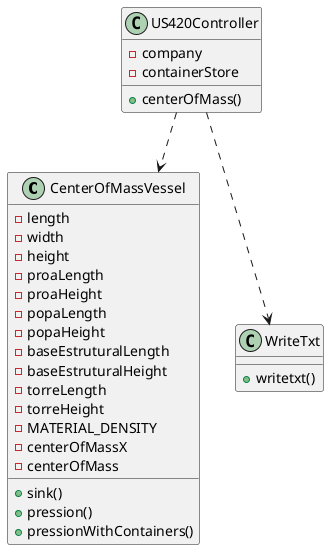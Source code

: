 @startuml
'https://plantuml.com/class-diagram




class CenterOfMassVessel{
-length
-width
-height
-proaLength
-proaHeight
-popaLength
-popaHeight
-baseEstruturalLength
-baseEstruturalHeight
-torreLength
-torreHeight
-MATERIAL_DENSITY
-centerOfMassX
-centerOfMass
+sink()
+pression()
+pressionWithContainers()
}



class US420Controller{
-company
-containerStore
+centerOfMass()
}



class WriteTxt{
+writetxt()
}



US420Controller..>CenterOfMassVessel

US420Controller ..> WriteTxt


@enduml
